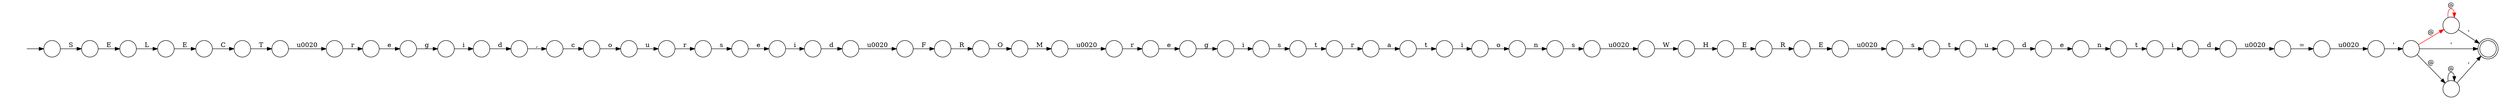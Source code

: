 digraph Automaton {
  rankdir = LR;
  0 [shape=circle,label=""];
  0 -> 56 [label="r"]
  1 [shape=circle,label=""];
  1 -> 58 [label="E"]
  2 [shape=circle,label=""];
  2 -> 2 [label="@",color=red]
  2 -> 19 [label="'"]
  3 [shape=circle,label=""];
  3 -> 25 [label="C"]
  4 [shape=circle,label=""];
  4 -> 20 [label="a"]
  5 [shape=circle,label=""];
  5 -> 12 [label="d"]
  6 [shape=circle,label=""];
  6 -> 46 [label="u"]
  7 [shape=circle,label=""];
  7 -> 9 [label="d"]
  8 [shape=circle,label=""];
  8 -> 62 [label="H"]
  9 [shape=circle,label=""];
  9 -> 55 [label="\u0020"]
  10 [shape=circle,label=""];
  10 -> 13 [label="e"]
  11 [shape=circle,label=""];
  initial [shape=plaintext,label=""];
  initial -> 11
  11 -> 1 [label="S"]
  12 [shape=circle,label=""];
  12 -> 42 [label="\u0020"]
  13 [shape=circle,label=""];
  13 -> 39 [label="n"]
  14 [shape=circle,label=""];
  14 -> 40 [label="R"]
  15 [shape=circle,label=""];
  15 -> 0 [label="\u0020"]
  16 [shape=circle,label=""];
  16 -> 36 [label="i"]
  17 [shape=circle,label=""];
  17 -> 17 [label="@"]
  17 -> 19 [label="'"]
  18 [shape=circle,label=""];
  18 -> 54 [label="\u0020"]
  19 [shape=doublecircle,label=""];
  20 [shape=circle,label=""];
  20 -> 61 [label="t"]
  21 [shape=circle,label=""];
  21 -> 41 [label="s"]
  22 [shape=circle,label=""];
  22 -> 57 [label="s"]
  23 [shape=circle,label=""];
  23 -> 50 [label="o"]
  24 [shape=circle,label=""];
  24 -> 51 [label="t"]
  25 [shape=circle,label=""];
  25 -> 15 [label="T"]
  26 [shape=circle,label=""];
  26 -> 17 [label="@"]
  26 -> 2 [label="@",color=red]
  26 -> 19 [label="'"]
  27 [shape=circle,label=""];
  27 -> 5 [label="i"]
  28 [shape=circle,label=""];
  28 -> 8 [label="W"]
  29 [shape=circle,label=""];
  29 -> 7 [label="i"]
  30 [shape=circle,label=""];
  30 -> 34 [label="R"]
  31 [shape=circle,label=""];
  31 -> 49 [label="c"]
  32 [shape=circle,label=""];
  32 -> 47 [label="\u0020"]
  33 [shape=circle,label=""];
  33 -> 43 [label="d"]
  34 [shape=circle,label=""];
  34 -> 18 [label="E"]
  35 [shape=circle,label=""];
  35 -> 37 [label="u"]
  36 [shape=circle,label=""];
  36 -> 24 [label="s"]
  37 [shape=circle,label=""];
  37 -> 22 [label="r"]
  38 [shape=circle,label=""];
  38 -> 26 [label="'"]
  39 [shape=circle,label=""];
  39 -> 27 [label="t"]
  40 [shape=circle,label=""];
  40 -> 45 [label="O"]
  41 [shape=circle,label=""];
  41 -> 28 [label="\u0020"]
  42 [shape=circle,label=""];
  42 -> 59 [label="="]
  43 [shape=circle,label=""];
  43 -> 31 [label=","]
  44 [shape=circle,label=""];
  44 -> 3 [label="E"]
  45 [shape=circle,label=""];
  45 -> 32 [label="M"]
  46 [shape=circle,label=""];
  46 -> 10 [label="d"]
  47 [shape=circle,label=""];
  47 -> 60 [label="r"]
  48 [shape=circle,label=""];
  48 -> 6 [label="t"]
  49 [shape=circle,label=""];
  49 -> 35 [label="o"]
  50 [shape=circle,label=""];
  50 -> 21 [label="n"]
  51 [shape=circle,label=""];
  51 -> 4 [label="r"]
  52 [shape=circle,label=""];
  52 -> 33 [label="i"]
  53 [shape=circle,label=""];
  53 -> 16 [label="g"]
  54 [shape=circle,label=""];
  54 -> 48 [label="s"]
  55 [shape=circle,label=""];
  55 -> 14 [label="F"]
  56 [shape=circle,label=""];
  56 -> 63 [label="e"]
  57 [shape=circle,label=""];
  57 -> 29 [label="e"]
  58 [shape=circle,label=""];
  58 -> 44 [label="L"]
  59 [shape=circle,label=""];
  59 -> 38 [label="\u0020"]
  60 [shape=circle,label=""];
  60 -> 53 [label="e"]
  61 [shape=circle,label=""];
  61 -> 23 [label="i"]
  62 [shape=circle,label=""];
  62 -> 30 [label="E"]
  63 [shape=circle,label=""];
  63 -> 52 [label="g"]
}

